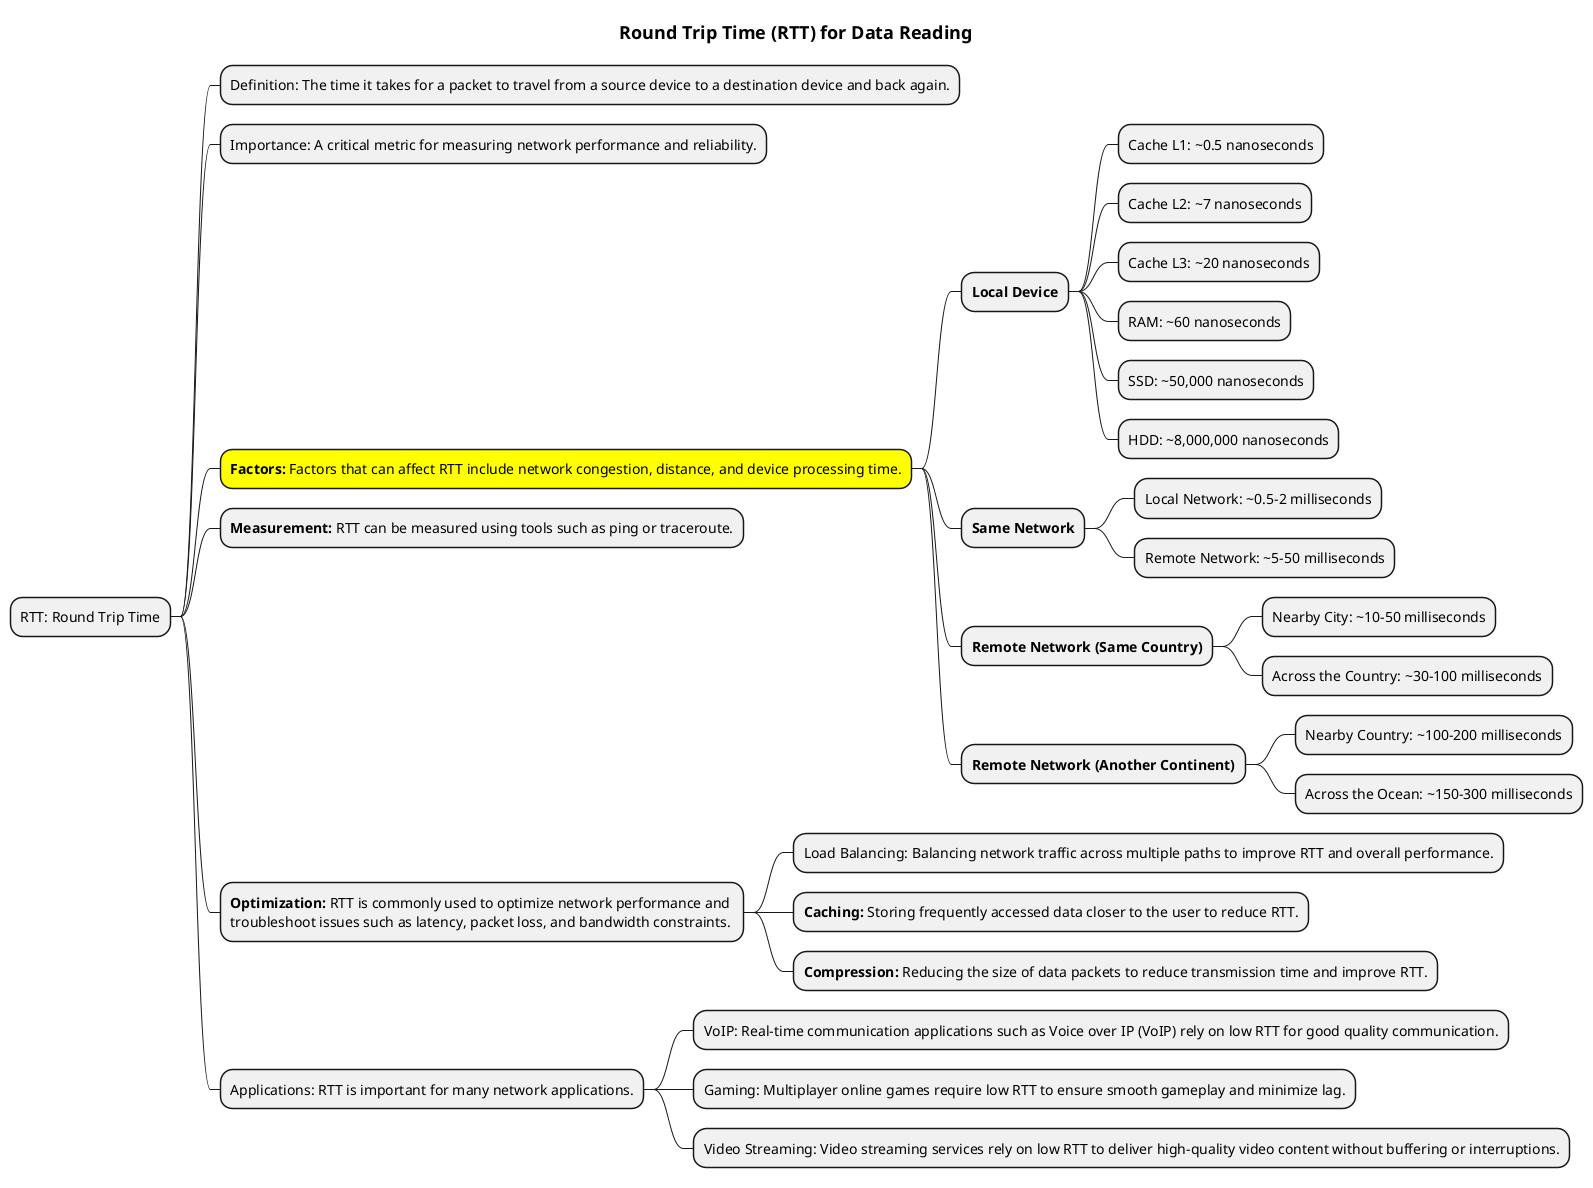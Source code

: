 @startmindmap
title = Round Trip Time (RTT) for Data Reading

* RTT: Round Trip Time
** Definition: The time it takes for a packet to travel from a source device to a destination device and back again.
** Importance: A critical metric for measuring network performance and reliability.
**[#yellow] **Factors:** Factors that can affect RTT include network congestion, distance, and device processing time.

*** **Local Device**
**** Cache L1: ~0.5 nanoseconds
**** Cache L2: ~7 nanoseconds
**** Cache L3: ~20 nanoseconds
**** RAM: ~60 nanoseconds
**** SSD: ~50,000 nanoseconds
**** HDD: ~8,000,000 nanoseconds

*** **Same Network**
**** Local Network: ~0.5-2 milliseconds
**** Remote Network: ~5-50 milliseconds

*** **Remote Network (Same Country)**
**** Nearby City: ~10-50 milliseconds
**** Across the Country: ~30-100 milliseconds

*** **Remote Network (Another Continent)**
**** Nearby Country: ~100-200 milliseconds
**** Across the Ocean: ~150-300 milliseconds

** **Measurement:** RTT can be measured using tools such as ping or traceroute.
** **Optimization:** RTT is commonly used to optimize network performance and \ntroubleshoot issues such as latency, packet loss, and bandwidth constraints.

*** Load Balancing: Balancing network traffic across multiple paths to improve RTT and overall performance.
*** **Caching:** Storing frequently accessed data closer to the user to reduce RTT.
*** **Compression:** Reducing the size of data packets to reduce transmission time and improve RTT.

** Applications: RTT is important for many network applications.

*** VoIP: Real-time communication applications such as Voice over IP (VoIP) rely on low RTT for good quality communication.
*** Gaming: Multiplayer online games require low RTT to ensure smooth gameplay and minimize lag.
*** Video Streaming: Video streaming services rely on low RTT to deliver high-quality video content without buffering or interruptions.

@endmindmap
